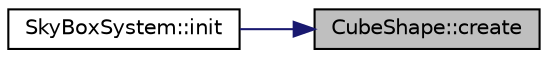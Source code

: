 digraph "CubeShape::create"
{
 // INTERACTIVE_SVG=YES
 // LATEX_PDF_SIZE
  edge [fontname="Helvetica",fontsize="10",labelfontname="Helvetica",labelfontsize="10"];
  node [fontname="Helvetica",fontsize="10",shape=record];
  rankdir="RL";
  Node1 [label="CubeShape::create",height=0.2,width=0.4,color="black", fillcolor="grey75", style="filled", fontcolor="black",tooltip=" "];
  Node1 -> Node2 [dir="back",color="midnightblue",fontsize="10",style="solid",fontname="Helvetica"];
  Node2 [label="SkyBoxSystem::init",height=0.2,width=0.4,color="black", fillcolor="white", style="filled",URL="$d1/dce/class_sky_box_system.html#a8f23e33ea66aebfe57cc521bb7528828",tooltip=" "];
}
